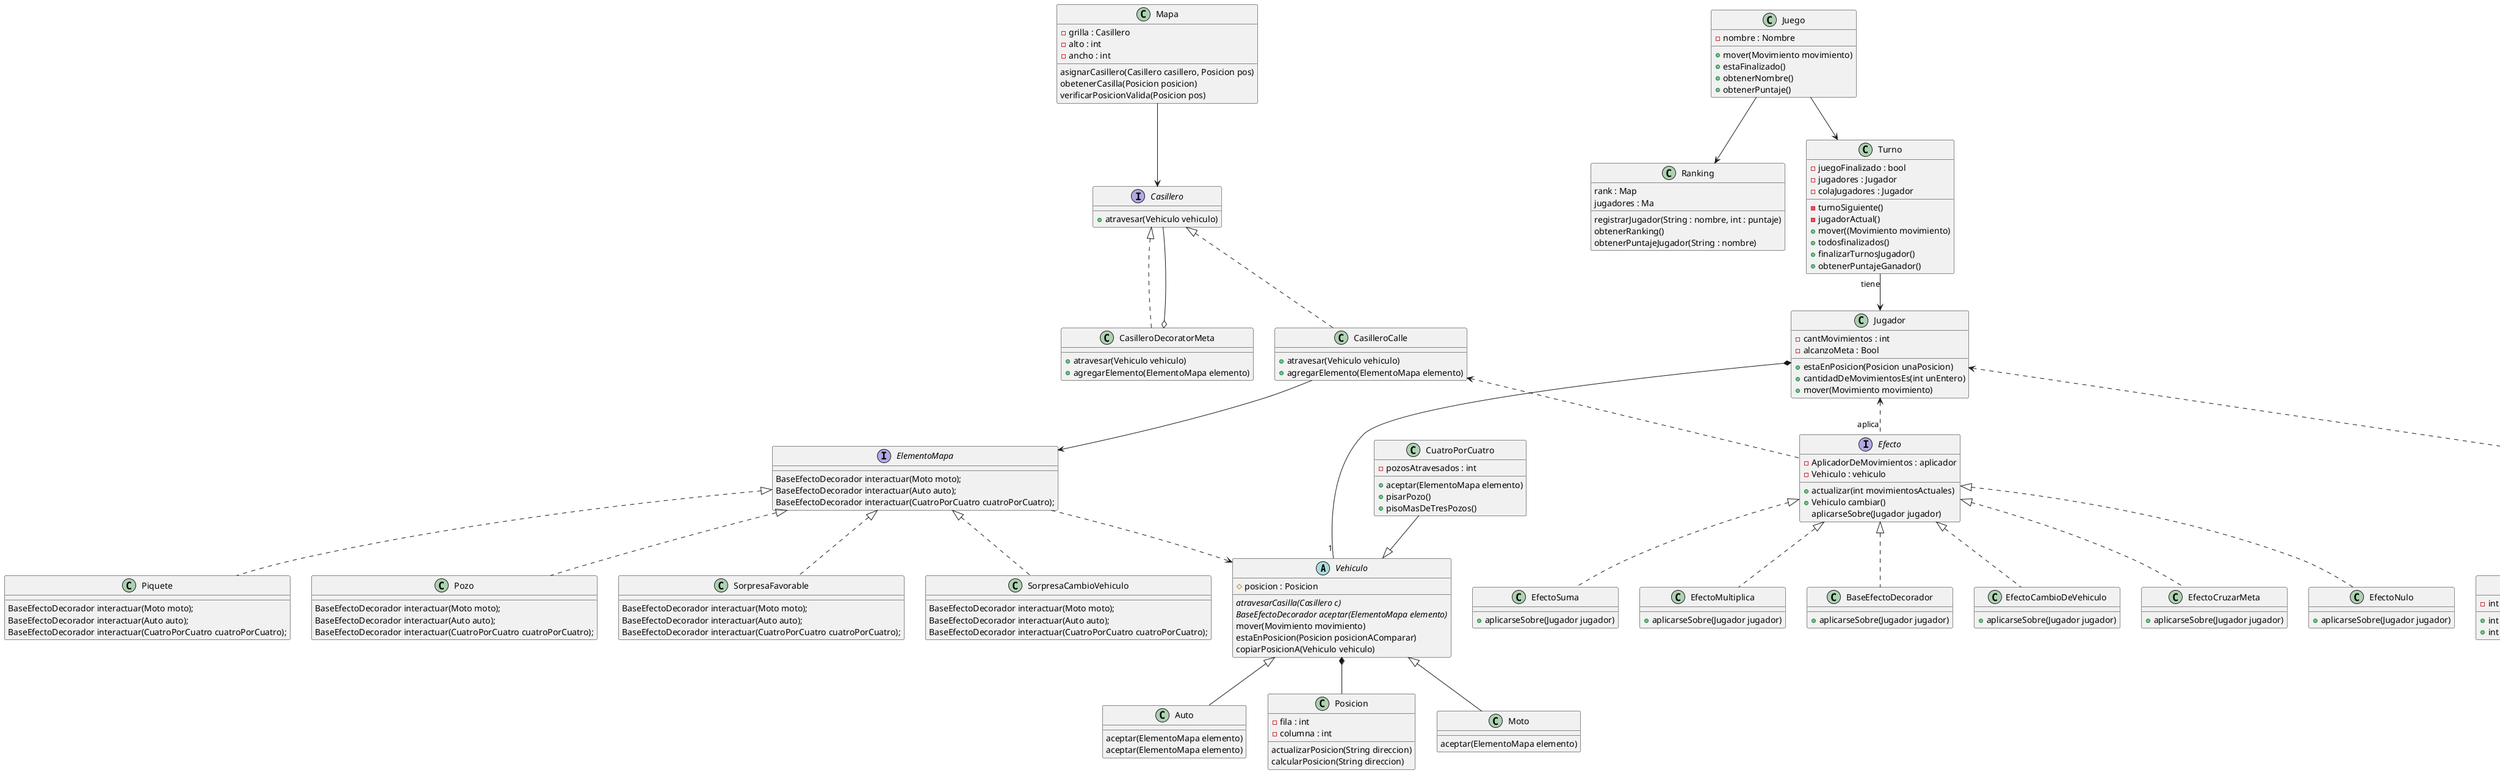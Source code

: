 @startuml
'https://plantuml.com/class-diagram'
abstract class Vehiculo{
    # posicion : Posicion
    {abstract} atravesarCasilla(Casillero c)
    {abstract} BaseEfectoDecorador aceptar(ElementoMapa elemento)
    mover(Movimiento movimiento)
    estaEnPosicion(Posicion posicionAComparar)
    copiarPosicionA(Vehiculo vehiculo)
}
class CuatroPorCuatro{
    - pozosAtravesados : int
    +aceptar(ElementoMapa elemento)
    +pisarPozo()
    +pisoMasDeTresPozos()
}

class Auto{
 aceptar(ElementoMapa elemento)
}
class Posicion{
    - fila : int
    - columna : int
    actualizarPosicion(String direccion)
    calcularPosicion(String direccion)
}

interface Efecto{
    - AplicadorDeMovimientos : aplicador
    - Vehiculo : vehiculo
    +actualizar(int movimientosActuales)
    +Vehiculo cambiar()
}

class Mapa{
    - grilla : Casillero
    - alto : int
    - ancho : int
    asignarCasillero(Casillero casillero, Posicion pos)
    obetenerCasilla(Posicion posicion)
    verificarPosicionValida(Posicion pos)
}

interface Movimiento{
    - cantMovimientos : int
    +moverFila(int columna)
    +moverColumna(int fila)
}
class MovArriba implements Movimiento{
    -int : cantMovimientos
    +int moverColumna(int columna)
    +int moverFila(int columna)
}
class MovAbajo implements Movimiento{
    -int : cantMovimientos
    +int moverColumna(int columna)
    +int moverFila(int columna)
}
class MovDerecha implements Movimiento{
    -int : cantMovimientos
    +int moverColumna(int columna)
    +int moverFila(int columna)
}
class MovIzquierda implements Movimiento{
    -int : cantMovimientos
    +int moverColumna(int columna)
    +int moverFila(int columna)
}

class Jugador{
    - cantMovimientos : int
    + estaEnPosicion(Posicion unaPosicion)
    + cantidadDeMovimientosEs(int unEntero)
    + mover(Movimiento movimiento)
    - alcanzoMeta : Bool
}

class Juego{
    - nombre : Nombre
    + mover(Movimiento movimiento)
    + estaFinalizado()
    + obtenerNombre()
    + obtenerPuntaje()
}

class Turno{
    - juegoFinalizado : bool
    - jugadores : Jugador
    - colaJugadores : Jugador
    - turnoSiguiente()
    - jugadorActual()
    + mover((Movimiento movimiento)
    + todosfinalizados()
    + finalizarTurnosJugador()
    + obtenerPuntajeGanador()
}

interface Casillero{
 +atravesar(Vehiculo vehiculo)
}
interface ElementoMapa{
        BaseEfectoDecorador interactuar(Moto moto);
        BaseEfectoDecorador interactuar(Auto auto);
        BaseEfectoDecorador interactuar(CuatroPorCuatro cuatroPorCuatro);
}

interface Efecto{
    aplicarseSobre(Jugador jugador)
}

class EfectoCambioDeVehiculo implements Efecto{
+aplicarseSobre(Jugador jugador)
}
class EfectoCruzarMeta implements Efecto{
+aplicarseSobre(Jugador jugador)
}
class EfectoNulo implements Efecto{
+aplicarseSobre(Jugador jugador)
}
class EfectoSuma implements Efecto{
+aplicarseSobre(Jugador jugador)
}
class EfectoMultiplica implements Efecto{
+aplicarseSobre(Jugador jugador)
}


class CasilleroCalle implements Casillero{
+atravesar(Vehiculo vehiculo)
+agregarElemento(ElementoMapa elemento)
}
class CasilleroDecoratorMeta implements Casillero{}

class BaseEfectoDecorador implements Efecto{
    +aplicarseSobre(Jugador jugador)
}
class CasilleroDecoratorMeta{
+atravesar(Vehiculo vehiculo)
+agregarElemento(ElementoMapa elemento)
}

class Piquete implements ElementoMapa{
BaseEfectoDecorador interactuar(Moto moto);
        BaseEfectoDecorador interactuar(Auto auto);
        BaseEfectoDecorador interactuar(CuatroPorCuatro cuatroPorCuatro);
}
class Pozo implements ElementoMapa{
BaseEfectoDecorador interactuar(Moto moto);
        BaseEfectoDecorador interactuar(Auto auto);
        BaseEfectoDecorador interactuar(CuatroPorCuatro cuatroPorCuatro);
}

class SorpresaFavorable implements ElementoMapa{
BaseEfectoDecorador interactuar(Moto moto);
        BaseEfectoDecorador interactuar(Auto auto);
        BaseEfectoDecorador interactuar(CuatroPorCuatro cuatroPorCuatro);
}
class SorpresaCambioVehiculo implements ElementoMapa{
BaseEfectoDecorador interactuar(Moto moto);
        BaseEfectoDecorador interactuar(Auto auto);
        BaseEfectoDecorador interactuar(CuatroPorCuatro cuatroPorCuatro);
}

class Moto extends Vehiculo{
    aceptar(ElementoMapa elemento)
}
class Auto extends Vehiculo{
    aceptar(ElementoMapa elemento)
}

class Ranking{
    rank : Map
    jugadores : Ma
    registrarJugador(String : nombre, int : puntaje)
    obtenerRanking()
    obtenerPuntajeJugador(String : nombre)
}

Juego --> Ranking

Juego --> Turno

CuatroPorCuatro --|> Vehiculo

Vehiculo *--Posicion

Jugador <.. Movimiento

Jugador *--"1" Vehiculo
Jugador <.. "aplica" Efecto
CasilleroDecoratorMeta o-- Casillero

ElementoMapa ..> Vehiculo

Mapa --> Casillero
Turno "tiene"--> Jugador

CasilleroCalle --> ElementoMapa
CasilleroCalle <.. Efecto
@enduml